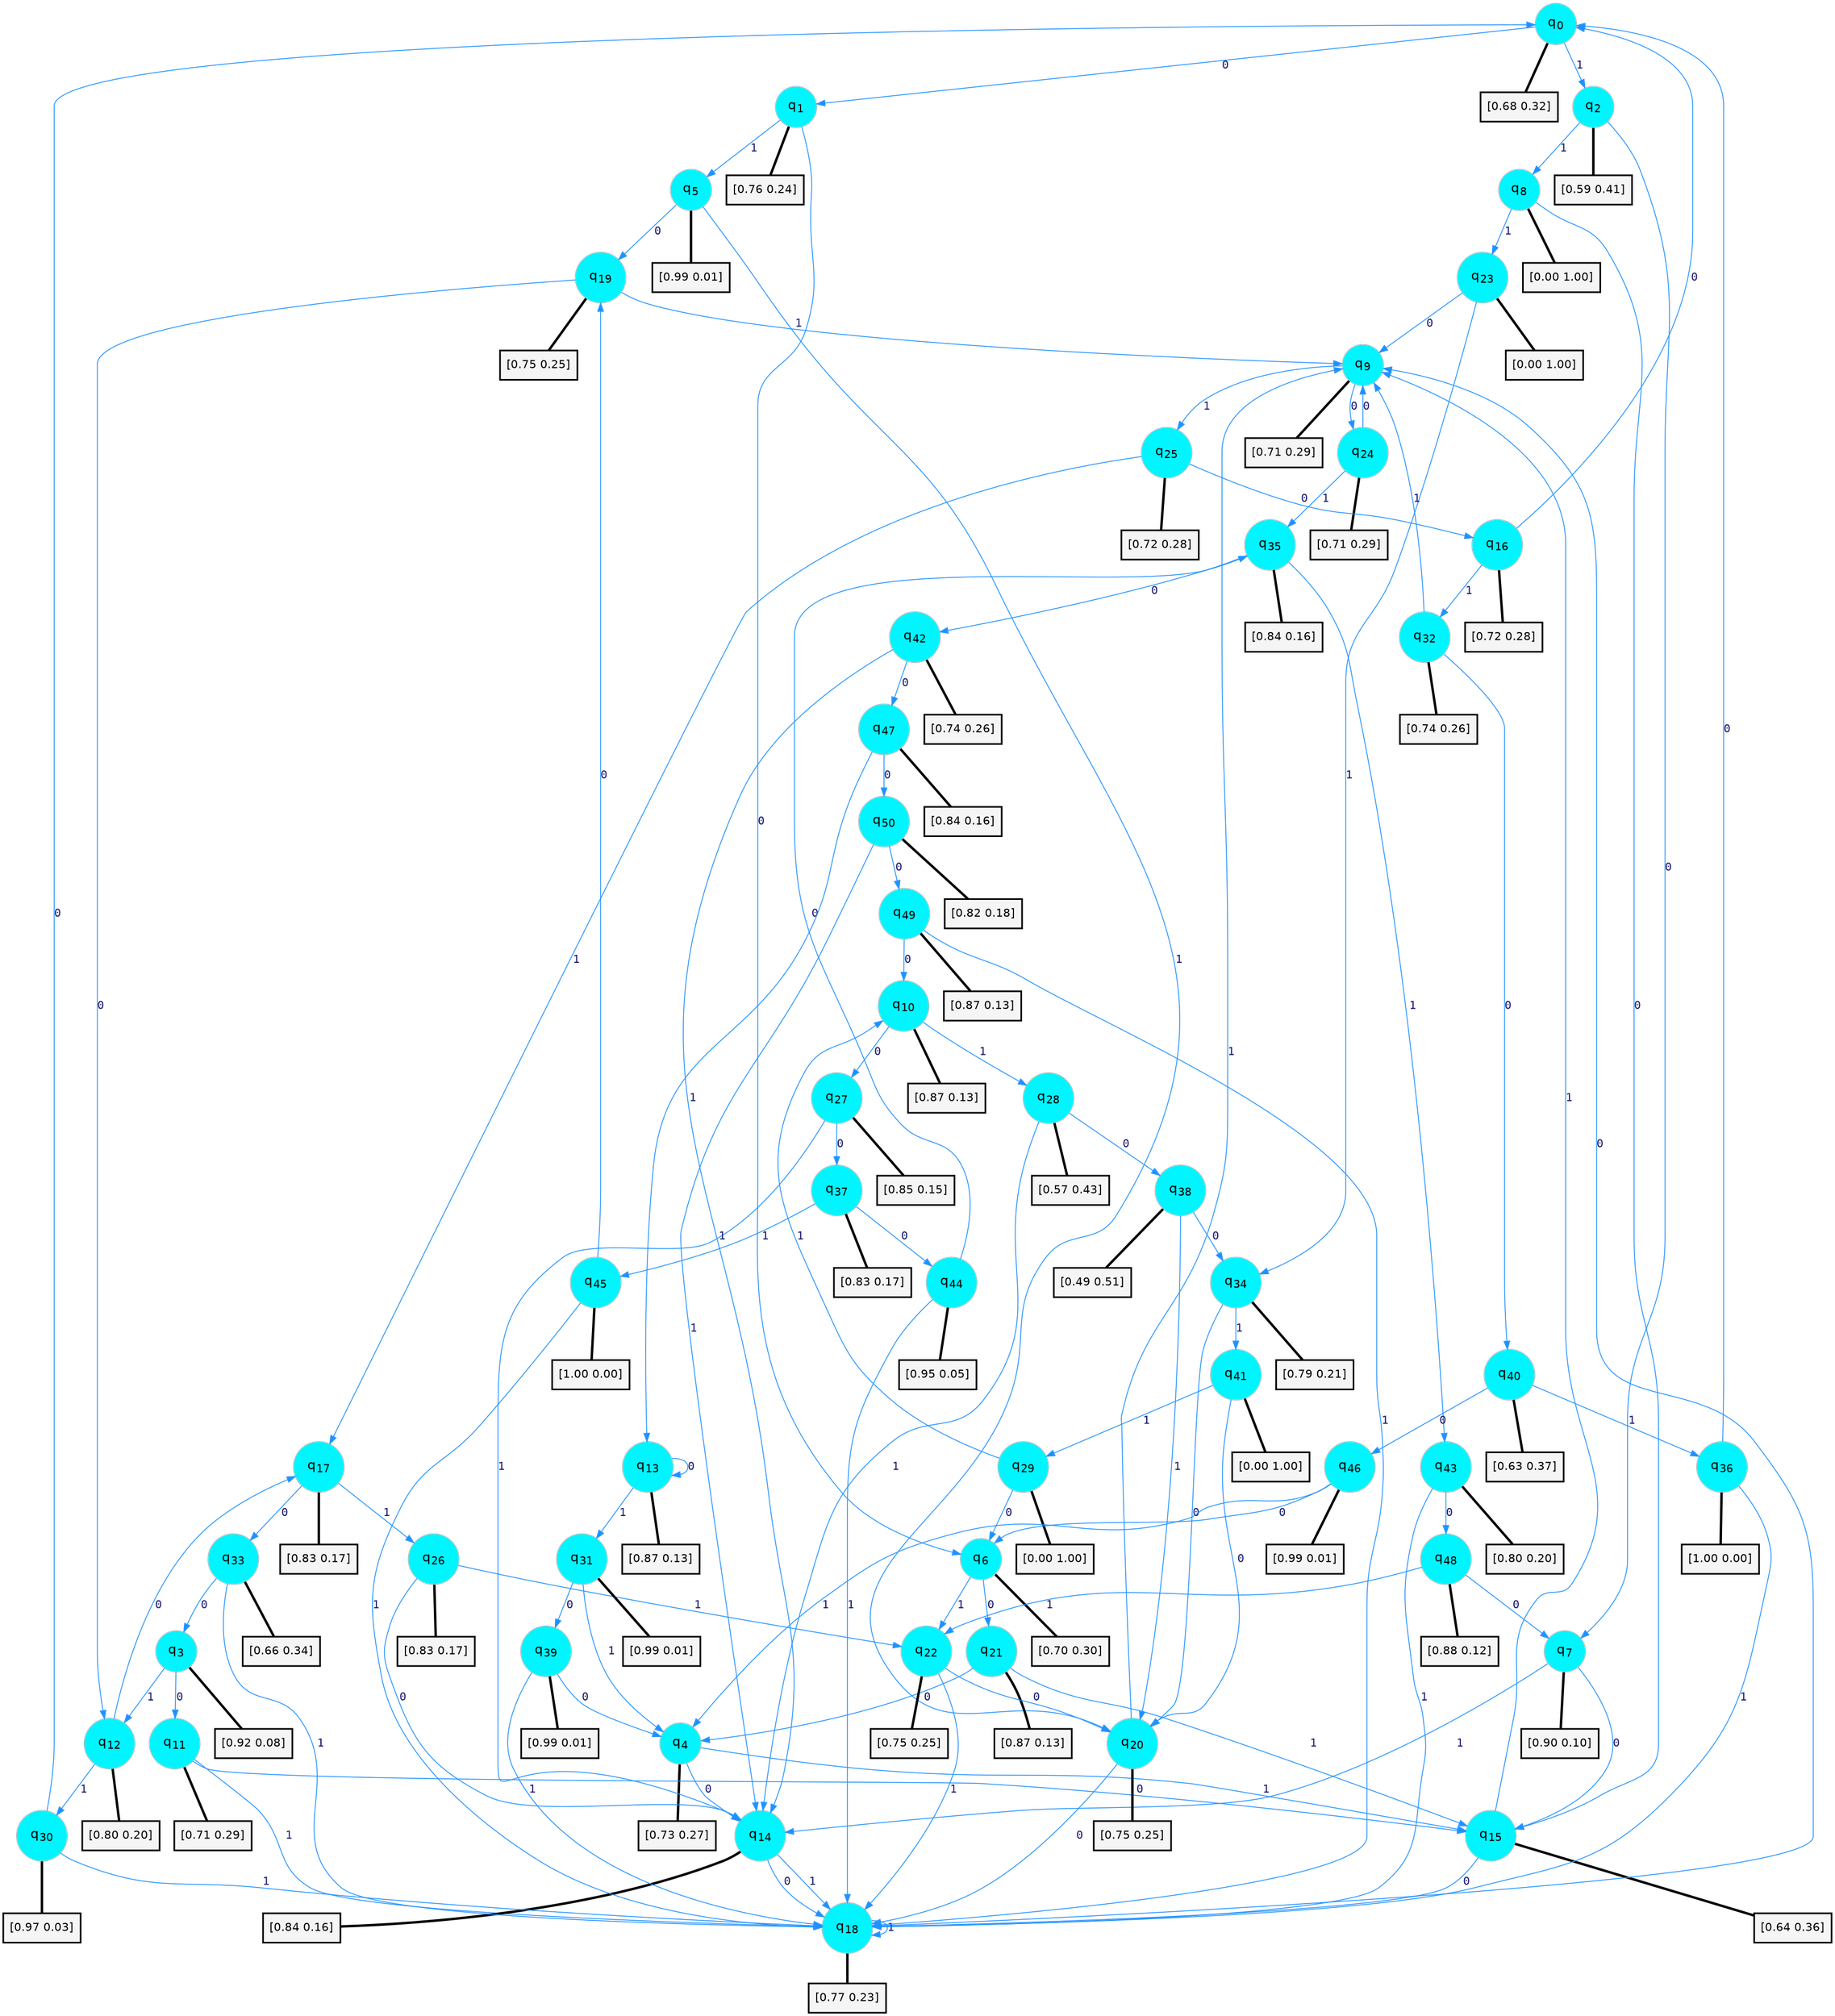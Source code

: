 digraph G {
graph [
bgcolor=transparent, dpi=300, rankdir=TD, size="40,25"];
node [
color=gray, fillcolor=turquoise1, fontcolor=black, fontname=Helvetica, fontsize=16, fontweight=bold, shape=circle, style=filled];
edge [
arrowsize=1, color=dodgerblue1, fontcolor=midnightblue, fontname=courier, fontweight=bold, penwidth=1, style=solid, weight=20];
0[label=<q<SUB>0</SUB>>];
1[label=<q<SUB>1</SUB>>];
2[label=<q<SUB>2</SUB>>];
3[label=<q<SUB>3</SUB>>];
4[label=<q<SUB>4</SUB>>];
5[label=<q<SUB>5</SUB>>];
6[label=<q<SUB>6</SUB>>];
7[label=<q<SUB>7</SUB>>];
8[label=<q<SUB>8</SUB>>];
9[label=<q<SUB>9</SUB>>];
10[label=<q<SUB>10</SUB>>];
11[label=<q<SUB>11</SUB>>];
12[label=<q<SUB>12</SUB>>];
13[label=<q<SUB>13</SUB>>];
14[label=<q<SUB>14</SUB>>];
15[label=<q<SUB>15</SUB>>];
16[label=<q<SUB>16</SUB>>];
17[label=<q<SUB>17</SUB>>];
18[label=<q<SUB>18</SUB>>];
19[label=<q<SUB>19</SUB>>];
20[label=<q<SUB>20</SUB>>];
21[label=<q<SUB>21</SUB>>];
22[label=<q<SUB>22</SUB>>];
23[label=<q<SUB>23</SUB>>];
24[label=<q<SUB>24</SUB>>];
25[label=<q<SUB>25</SUB>>];
26[label=<q<SUB>26</SUB>>];
27[label=<q<SUB>27</SUB>>];
28[label=<q<SUB>28</SUB>>];
29[label=<q<SUB>29</SUB>>];
30[label=<q<SUB>30</SUB>>];
31[label=<q<SUB>31</SUB>>];
32[label=<q<SUB>32</SUB>>];
33[label=<q<SUB>33</SUB>>];
34[label=<q<SUB>34</SUB>>];
35[label=<q<SUB>35</SUB>>];
36[label=<q<SUB>36</SUB>>];
37[label=<q<SUB>37</SUB>>];
38[label=<q<SUB>38</SUB>>];
39[label=<q<SUB>39</SUB>>];
40[label=<q<SUB>40</SUB>>];
41[label=<q<SUB>41</SUB>>];
42[label=<q<SUB>42</SUB>>];
43[label=<q<SUB>43</SUB>>];
44[label=<q<SUB>44</SUB>>];
45[label=<q<SUB>45</SUB>>];
46[label=<q<SUB>46</SUB>>];
47[label=<q<SUB>47</SUB>>];
48[label=<q<SUB>48</SUB>>];
49[label=<q<SUB>49</SUB>>];
50[label=<q<SUB>50</SUB>>];
51[label="[0.68 0.32]", shape=box,fontcolor=black, fontname=Helvetica, fontsize=14, penwidth=2, fillcolor=whitesmoke,color=black];
52[label="[0.76 0.24]", shape=box,fontcolor=black, fontname=Helvetica, fontsize=14, penwidth=2, fillcolor=whitesmoke,color=black];
53[label="[0.59 0.41]", shape=box,fontcolor=black, fontname=Helvetica, fontsize=14, penwidth=2, fillcolor=whitesmoke,color=black];
54[label="[0.92 0.08]", shape=box,fontcolor=black, fontname=Helvetica, fontsize=14, penwidth=2, fillcolor=whitesmoke,color=black];
55[label="[0.73 0.27]", shape=box,fontcolor=black, fontname=Helvetica, fontsize=14, penwidth=2, fillcolor=whitesmoke,color=black];
56[label="[0.99 0.01]", shape=box,fontcolor=black, fontname=Helvetica, fontsize=14, penwidth=2, fillcolor=whitesmoke,color=black];
57[label="[0.70 0.30]", shape=box,fontcolor=black, fontname=Helvetica, fontsize=14, penwidth=2, fillcolor=whitesmoke,color=black];
58[label="[0.90 0.10]", shape=box,fontcolor=black, fontname=Helvetica, fontsize=14, penwidth=2, fillcolor=whitesmoke,color=black];
59[label="[0.00 1.00]", shape=box,fontcolor=black, fontname=Helvetica, fontsize=14, penwidth=2, fillcolor=whitesmoke,color=black];
60[label="[0.71 0.29]", shape=box,fontcolor=black, fontname=Helvetica, fontsize=14, penwidth=2, fillcolor=whitesmoke,color=black];
61[label="[0.87 0.13]", shape=box,fontcolor=black, fontname=Helvetica, fontsize=14, penwidth=2, fillcolor=whitesmoke,color=black];
62[label="[0.71 0.29]", shape=box,fontcolor=black, fontname=Helvetica, fontsize=14, penwidth=2, fillcolor=whitesmoke,color=black];
63[label="[0.80 0.20]", shape=box,fontcolor=black, fontname=Helvetica, fontsize=14, penwidth=2, fillcolor=whitesmoke,color=black];
64[label="[0.87 0.13]", shape=box,fontcolor=black, fontname=Helvetica, fontsize=14, penwidth=2, fillcolor=whitesmoke,color=black];
65[label="[0.84 0.16]", shape=box,fontcolor=black, fontname=Helvetica, fontsize=14, penwidth=2, fillcolor=whitesmoke,color=black];
66[label="[0.64 0.36]", shape=box,fontcolor=black, fontname=Helvetica, fontsize=14, penwidth=2, fillcolor=whitesmoke,color=black];
67[label="[0.72 0.28]", shape=box,fontcolor=black, fontname=Helvetica, fontsize=14, penwidth=2, fillcolor=whitesmoke,color=black];
68[label="[0.83 0.17]", shape=box,fontcolor=black, fontname=Helvetica, fontsize=14, penwidth=2, fillcolor=whitesmoke,color=black];
69[label="[0.77 0.23]", shape=box,fontcolor=black, fontname=Helvetica, fontsize=14, penwidth=2, fillcolor=whitesmoke,color=black];
70[label="[0.75 0.25]", shape=box,fontcolor=black, fontname=Helvetica, fontsize=14, penwidth=2, fillcolor=whitesmoke,color=black];
71[label="[0.75 0.25]", shape=box,fontcolor=black, fontname=Helvetica, fontsize=14, penwidth=2, fillcolor=whitesmoke,color=black];
72[label="[0.87 0.13]", shape=box,fontcolor=black, fontname=Helvetica, fontsize=14, penwidth=2, fillcolor=whitesmoke,color=black];
73[label="[0.75 0.25]", shape=box,fontcolor=black, fontname=Helvetica, fontsize=14, penwidth=2, fillcolor=whitesmoke,color=black];
74[label="[0.00 1.00]", shape=box,fontcolor=black, fontname=Helvetica, fontsize=14, penwidth=2, fillcolor=whitesmoke,color=black];
75[label="[0.71 0.29]", shape=box,fontcolor=black, fontname=Helvetica, fontsize=14, penwidth=2, fillcolor=whitesmoke,color=black];
76[label="[0.72 0.28]", shape=box,fontcolor=black, fontname=Helvetica, fontsize=14, penwidth=2, fillcolor=whitesmoke,color=black];
77[label="[0.83 0.17]", shape=box,fontcolor=black, fontname=Helvetica, fontsize=14, penwidth=2, fillcolor=whitesmoke,color=black];
78[label="[0.85 0.15]", shape=box,fontcolor=black, fontname=Helvetica, fontsize=14, penwidth=2, fillcolor=whitesmoke,color=black];
79[label="[0.57 0.43]", shape=box,fontcolor=black, fontname=Helvetica, fontsize=14, penwidth=2, fillcolor=whitesmoke,color=black];
80[label="[0.00 1.00]", shape=box,fontcolor=black, fontname=Helvetica, fontsize=14, penwidth=2, fillcolor=whitesmoke,color=black];
81[label="[0.97 0.03]", shape=box,fontcolor=black, fontname=Helvetica, fontsize=14, penwidth=2, fillcolor=whitesmoke,color=black];
82[label="[0.99 0.01]", shape=box,fontcolor=black, fontname=Helvetica, fontsize=14, penwidth=2, fillcolor=whitesmoke,color=black];
83[label="[0.74 0.26]", shape=box,fontcolor=black, fontname=Helvetica, fontsize=14, penwidth=2, fillcolor=whitesmoke,color=black];
84[label="[0.66 0.34]", shape=box,fontcolor=black, fontname=Helvetica, fontsize=14, penwidth=2, fillcolor=whitesmoke,color=black];
85[label="[0.79 0.21]", shape=box,fontcolor=black, fontname=Helvetica, fontsize=14, penwidth=2, fillcolor=whitesmoke,color=black];
86[label="[0.84 0.16]", shape=box,fontcolor=black, fontname=Helvetica, fontsize=14, penwidth=2, fillcolor=whitesmoke,color=black];
87[label="[1.00 0.00]", shape=box,fontcolor=black, fontname=Helvetica, fontsize=14, penwidth=2, fillcolor=whitesmoke,color=black];
88[label="[0.83 0.17]", shape=box,fontcolor=black, fontname=Helvetica, fontsize=14, penwidth=2, fillcolor=whitesmoke,color=black];
89[label="[0.49 0.51]", shape=box,fontcolor=black, fontname=Helvetica, fontsize=14, penwidth=2, fillcolor=whitesmoke,color=black];
90[label="[0.99 0.01]", shape=box,fontcolor=black, fontname=Helvetica, fontsize=14, penwidth=2, fillcolor=whitesmoke,color=black];
91[label="[0.63 0.37]", shape=box,fontcolor=black, fontname=Helvetica, fontsize=14, penwidth=2, fillcolor=whitesmoke,color=black];
92[label="[0.00 1.00]", shape=box,fontcolor=black, fontname=Helvetica, fontsize=14, penwidth=2, fillcolor=whitesmoke,color=black];
93[label="[0.74 0.26]", shape=box,fontcolor=black, fontname=Helvetica, fontsize=14, penwidth=2, fillcolor=whitesmoke,color=black];
94[label="[0.80 0.20]", shape=box,fontcolor=black, fontname=Helvetica, fontsize=14, penwidth=2, fillcolor=whitesmoke,color=black];
95[label="[0.95 0.05]", shape=box,fontcolor=black, fontname=Helvetica, fontsize=14, penwidth=2, fillcolor=whitesmoke,color=black];
96[label="[1.00 0.00]", shape=box,fontcolor=black, fontname=Helvetica, fontsize=14, penwidth=2, fillcolor=whitesmoke,color=black];
97[label="[0.99 0.01]", shape=box,fontcolor=black, fontname=Helvetica, fontsize=14, penwidth=2, fillcolor=whitesmoke,color=black];
98[label="[0.84 0.16]", shape=box,fontcolor=black, fontname=Helvetica, fontsize=14, penwidth=2, fillcolor=whitesmoke,color=black];
99[label="[0.88 0.12]", shape=box,fontcolor=black, fontname=Helvetica, fontsize=14, penwidth=2, fillcolor=whitesmoke,color=black];
100[label="[0.87 0.13]", shape=box,fontcolor=black, fontname=Helvetica, fontsize=14, penwidth=2, fillcolor=whitesmoke,color=black];
101[label="[0.82 0.18]", shape=box,fontcolor=black, fontname=Helvetica, fontsize=14, penwidth=2, fillcolor=whitesmoke,color=black];
0->1 [label=0];
0->2 [label=1];
0->51 [arrowhead=none, penwidth=3,color=black];
1->6 [label=0];
1->5 [label=1];
1->52 [arrowhead=none, penwidth=3,color=black];
2->7 [label=0];
2->8 [label=1];
2->53 [arrowhead=none, penwidth=3,color=black];
3->11 [label=0];
3->12 [label=1];
3->54 [arrowhead=none, penwidth=3,color=black];
4->14 [label=0];
4->15 [label=1];
4->55 [arrowhead=none, penwidth=3,color=black];
5->19 [label=0];
5->20 [label=1];
5->56 [arrowhead=none, penwidth=3,color=black];
6->21 [label=0];
6->22 [label=1];
6->57 [arrowhead=none, penwidth=3,color=black];
7->15 [label=0];
7->14 [label=1];
7->58 [arrowhead=none, penwidth=3,color=black];
8->15 [label=0];
8->23 [label=1];
8->59 [arrowhead=none, penwidth=3,color=black];
9->24 [label=0];
9->25 [label=1];
9->60 [arrowhead=none, penwidth=3,color=black];
10->27 [label=0];
10->28 [label=1];
10->61 [arrowhead=none, penwidth=3,color=black];
11->15 [label=0];
11->18 [label=1];
11->62 [arrowhead=none, penwidth=3,color=black];
12->17 [label=0];
12->30 [label=1];
12->63 [arrowhead=none, penwidth=3,color=black];
13->13 [label=0];
13->31 [label=1];
13->64 [arrowhead=none, penwidth=3,color=black];
14->18 [label=0];
14->18 [label=1];
14->65 [arrowhead=none, penwidth=3,color=black];
15->18 [label=0];
15->9 [label=1];
15->66 [arrowhead=none, penwidth=3,color=black];
16->0 [label=0];
16->32 [label=1];
16->67 [arrowhead=none, penwidth=3,color=black];
17->33 [label=0];
17->26 [label=1];
17->68 [arrowhead=none, penwidth=3,color=black];
18->9 [label=0];
18->18 [label=1];
18->69 [arrowhead=none, penwidth=3,color=black];
19->12 [label=0];
19->9 [label=1];
19->70 [arrowhead=none, penwidth=3,color=black];
20->18 [label=0];
20->9 [label=1];
20->71 [arrowhead=none, penwidth=3,color=black];
21->4 [label=0];
21->15 [label=1];
21->72 [arrowhead=none, penwidth=3,color=black];
22->20 [label=0];
22->18 [label=1];
22->73 [arrowhead=none, penwidth=3,color=black];
23->9 [label=0];
23->34 [label=1];
23->74 [arrowhead=none, penwidth=3,color=black];
24->9 [label=0];
24->35 [label=1];
24->75 [arrowhead=none, penwidth=3,color=black];
25->16 [label=0];
25->17 [label=1];
25->76 [arrowhead=none, penwidth=3,color=black];
26->14 [label=0];
26->22 [label=1];
26->77 [arrowhead=none, penwidth=3,color=black];
27->37 [label=0];
27->14 [label=1];
27->78 [arrowhead=none, penwidth=3,color=black];
28->38 [label=0];
28->14 [label=1];
28->79 [arrowhead=none, penwidth=3,color=black];
29->6 [label=0];
29->10 [label=1];
29->80 [arrowhead=none, penwidth=3,color=black];
30->0 [label=0];
30->18 [label=1];
30->81 [arrowhead=none, penwidth=3,color=black];
31->39 [label=0];
31->4 [label=1];
31->82 [arrowhead=none, penwidth=3,color=black];
32->40 [label=0];
32->9 [label=1];
32->83 [arrowhead=none, penwidth=3,color=black];
33->3 [label=0];
33->18 [label=1];
33->84 [arrowhead=none, penwidth=3,color=black];
34->20 [label=0];
34->41 [label=1];
34->85 [arrowhead=none, penwidth=3,color=black];
35->42 [label=0];
35->43 [label=1];
35->86 [arrowhead=none, penwidth=3,color=black];
36->0 [label=0];
36->18 [label=1];
36->87 [arrowhead=none, penwidth=3,color=black];
37->44 [label=0];
37->45 [label=1];
37->88 [arrowhead=none, penwidth=3,color=black];
38->34 [label=0];
38->20 [label=1];
38->89 [arrowhead=none, penwidth=3,color=black];
39->4 [label=0];
39->18 [label=1];
39->90 [arrowhead=none, penwidth=3,color=black];
40->46 [label=0];
40->36 [label=1];
40->91 [arrowhead=none, penwidth=3,color=black];
41->20 [label=0];
41->29 [label=1];
41->92 [arrowhead=none, penwidth=3,color=black];
42->47 [label=0];
42->14 [label=1];
42->93 [arrowhead=none, penwidth=3,color=black];
43->48 [label=0];
43->18 [label=1];
43->94 [arrowhead=none, penwidth=3,color=black];
44->35 [label=0];
44->18 [label=1];
44->95 [arrowhead=none, penwidth=3,color=black];
45->19 [label=0];
45->18 [label=1];
45->96 [arrowhead=none, penwidth=3,color=black];
46->6 [label=0];
46->4 [label=1];
46->97 [arrowhead=none, penwidth=3,color=black];
47->50 [label=0];
47->13 [label=1];
47->98 [arrowhead=none, penwidth=3,color=black];
48->7 [label=0];
48->22 [label=1];
48->99 [arrowhead=none, penwidth=3,color=black];
49->10 [label=0];
49->18 [label=1];
49->100 [arrowhead=none, penwidth=3,color=black];
50->49 [label=0];
50->14 [label=1];
50->101 [arrowhead=none, penwidth=3,color=black];
}
